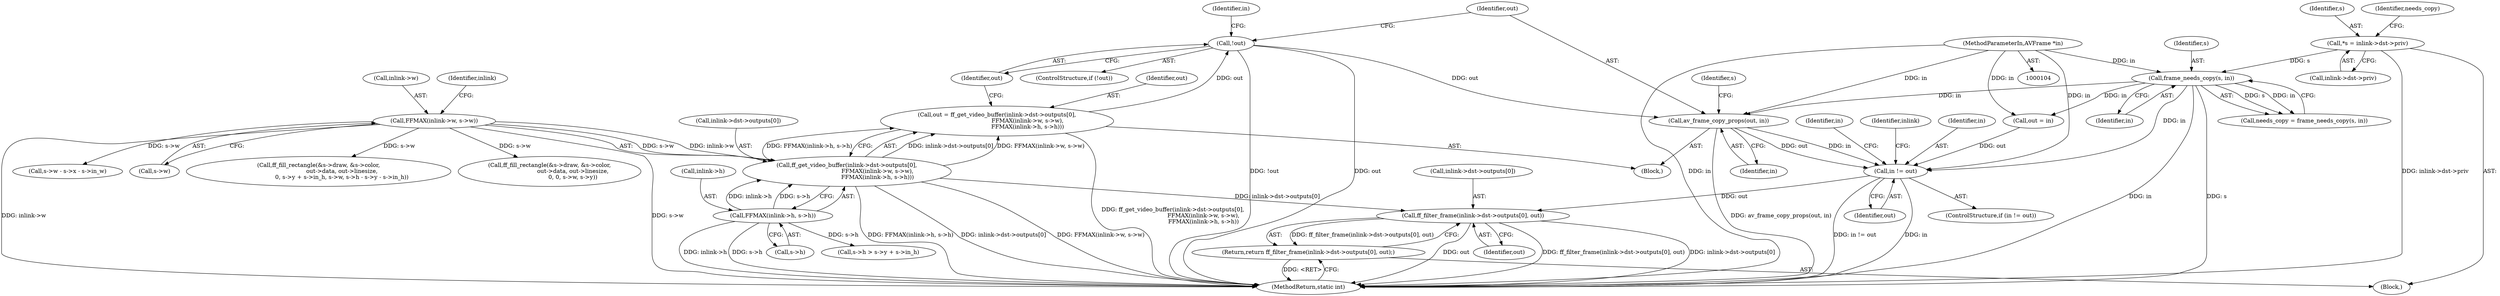 digraph "0_FFmpeg_e43a0a232dbf6d3c161823c2e07c52e76227a1bc_7@API" {
"1000166" [label="(Call,av_frame_copy_props(out, in))"];
"1000157" [label="(Call,!out)"];
"1000132" [label="(Call,out = ff_get_video_buffer(inlink->dst->outputs[0],\n                                  FFMAX(inlink->w, s->w),\n                                  FFMAX(inlink->h, s->h)))"];
"1000134" [label="(Call,ff_get_video_buffer(inlink->dst->outputs[0],\n                                  FFMAX(inlink->w, s->w),\n                                  FFMAX(inlink->h, s->h)))"];
"1000142" [label="(Call,FFMAX(inlink->w, s->w))"];
"1000149" [label="(Call,FFMAX(inlink->h, s->h))"];
"1000120" [label="(Call,frame_needs_copy(s, in))"];
"1000109" [label="(Call,*s = inlink->dst->priv)"];
"1000106" [label="(MethodParameterIn,AVFrame *in)"];
"1000433" [label="(Call,in != out)"];
"1000440" [label="(Call,ff_filter_frame(inlink->dst->outputs[0], out))"];
"1000439" [label="(Return,return ff_filter_frame(inlink->dst->outputs[0], out);)"];
"1000439" [label="(Return,return ff_filter_frame(inlink->dst->outputs[0], out);)"];
"1000438" [label="(Identifier,in)"];
"1000146" [label="(Call,s->w)"];
"1000283" [label="(Call,ff_fill_rectangle(&s->draw, &s->color,\n                          out->data, out->linesize,\n                          0, s->y + s->in_h, s->w, s->h - s->y - s->in_h))"];
"1000172" [label="(Call,out = in)"];
"1000142" [label="(Call,FFMAX(inlink->w, s->w))"];
"1000119" [label="(Identifier,needs_copy)"];
"1000150" [label="(Call,inlink->h)"];
"1000444" [label="(Identifier,inlink)"];
"1000244" [label="(Identifier,s)"];
"1000122" [label="(Identifier,in)"];
"1000247" [label="(Call,ff_fill_rectangle(&s->draw, &s->color,\n                          out->data, out->linesize,\n                          0, 0, s->w, s->y))"];
"1000168" [label="(Identifier,in)"];
"1000434" [label="(Identifier,in)"];
"1000271" [label="(Call,s->h > s->y + s->in_h)"];
"1000162" [label="(Identifier,in)"];
"1000143" [label="(Call,inlink->w)"];
"1000166" [label="(Call,av_frame_copy_props(out, in))"];
"1000134" [label="(Call,ff_get_video_buffer(inlink->dst->outputs[0],\n                                  FFMAX(inlink->w, s->w),\n                                  FFMAX(inlink->h, s->h)))"];
"1000167" [label="(Identifier,out)"];
"1000125" [label="(Block,)"];
"1000132" [label="(Call,out = ff_get_video_buffer(inlink->dst->outputs[0],\n                                  FFMAX(inlink->w, s->w),\n                                  FFMAX(inlink->h, s->h)))"];
"1000111" [label="(Call,inlink->dst->priv)"];
"1000135" [label="(Call,inlink->dst->outputs[0])"];
"1000449" [label="(MethodReturn,static int)"];
"1000157" [label="(Call,!out)"];
"1000433" [label="(Call,in != out)"];
"1000109" [label="(Call,*s = inlink->dst->priv)"];
"1000441" [label="(Call,inlink->dst->outputs[0])"];
"1000158" [label="(Identifier,out)"];
"1000432" [label="(ControlStructure,if (in != out))"];
"1000106" [label="(MethodParameterIn,AVFrame *in)"];
"1000153" [label="(Call,s->h)"];
"1000435" [label="(Identifier,out)"];
"1000120" [label="(Call,frame_needs_copy(s, in))"];
"1000156" [label="(ControlStructure,if (!out))"];
"1000149" [label="(Call,FFMAX(inlink->h, s->h))"];
"1000151" [label="(Identifier,inlink)"];
"1000110" [label="(Identifier,s)"];
"1000107" [label="(Block,)"];
"1000404" [label="(Call,s->w - s->x - s->in_w)"];
"1000133" [label="(Identifier,out)"];
"1000118" [label="(Call,needs_copy = frame_needs_copy(s, in))"];
"1000121" [label="(Identifier,s)"];
"1000448" [label="(Identifier,out)"];
"1000440" [label="(Call,ff_filter_frame(inlink->dst->outputs[0], out))"];
"1000166" -> "1000125"  [label="AST: "];
"1000166" -> "1000168"  [label="CFG: "];
"1000167" -> "1000166"  [label="AST: "];
"1000168" -> "1000166"  [label="AST: "];
"1000244" -> "1000166"  [label="CFG: "];
"1000166" -> "1000449"  [label="DDG: av_frame_copy_props(out, in)"];
"1000157" -> "1000166"  [label="DDG: out"];
"1000120" -> "1000166"  [label="DDG: in"];
"1000106" -> "1000166"  [label="DDG: in"];
"1000166" -> "1000433"  [label="DDG: in"];
"1000166" -> "1000433"  [label="DDG: out"];
"1000157" -> "1000156"  [label="AST: "];
"1000157" -> "1000158"  [label="CFG: "];
"1000158" -> "1000157"  [label="AST: "];
"1000162" -> "1000157"  [label="CFG: "];
"1000167" -> "1000157"  [label="CFG: "];
"1000157" -> "1000449"  [label="DDG: !out"];
"1000157" -> "1000449"  [label="DDG: out"];
"1000132" -> "1000157"  [label="DDG: out"];
"1000132" -> "1000125"  [label="AST: "];
"1000132" -> "1000134"  [label="CFG: "];
"1000133" -> "1000132"  [label="AST: "];
"1000134" -> "1000132"  [label="AST: "];
"1000158" -> "1000132"  [label="CFG: "];
"1000132" -> "1000449"  [label="DDG: ff_get_video_buffer(inlink->dst->outputs[0],\n                                  FFMAX(inlink->w, s->w),\n                                  FFMAX(inlink->h, s->h))"];
"1000134" -> "1000132"  [label="DDG: inlink->dst->outputs[0]"];
"1000134" -> "1000132"  [label="DDG: FFMAX(inlink->w, s->w)"];
"1000134" -> "1000132"  [label="DDG: FFMAX(inlink->h, s->h)"];
"1000134" -> "1000149"  [label="CFG: "];
"1000135" -> "1000134"  [label="AST: "];
"1000142" -> "1000134"  [label="AST: "];
"1000149" -> "1000134"  [label="AST: "];
"1000134" -> "1000449"  [label="DDG: FFMAX(inlink->w, s->w)"];
"1000134" -> "1000449"  [label="DDG: FFMAX(inlink->h, s->h)"];
"1000134" -> "1000449"  [label="DDG: inlink->dst->outputs[0]"];
"1000142" -> "1000134"  [label="DDG: inlink->w"];
"1000142" -> "1000134"  [label="DDG: s->w"];
"1000149" -> "1000134"  [label="DDG: inlink->h"];
"1000149" -> "1000134"  [label="DDG: s->h"];
"1000134" -> "1000440"  [label="DDG: inlink->dst->outputs[0]"];
"1000142" -> "1000146"  [label="CFG: "];
"1000143" -> "1000142"  [label="AST: "];
"1000146" -> "1000142"  [label="AST: "];
"1000151" -> "1000142"  [label="CFG: "];
"1000142" -> "1000449"  [label="DDG: inlink->w"];
"1000142" -> "1000449"  [label="DDG: s->w"];
"1000142" -> "1000247"  [label="DDG: s->w"];
"1000142" -> "1000283"  [label="DDG: s->w"];
"1000142" -> "1000404"  [label="DDG: s->w"];
"1000149" -> "1000153"  [label="CFG: "];
"1000150" -> "1000149"  [label="AST: "];
"1000153" -> "1000149"  [label="AST: "];
"1000149" -> "1000449"  [label="DDG: s->h"];
"1000149" -> "1000449"  [label="DDG: inlink->h"];
"1000149" -> "1000271"  [label="DDG: s->h"];
"1000120" -> "1000118"  [label="AST: "];
"1000120" -> "1000122"  [label="CFG: "];
"1000121" -> "1000120"  [label="AST: "];
"1000122" -> "1000120"  [label="AST: "];
"1000118" -> "1000120"  [label="CFG: "];
"1000120" -> "1000449"  [label="DDG: s"];
"1000120" -> "1000449"  [label="DDG: in"];
"1000120" -> "1000118"  [label="DDG: s"];
"1000120" -> "1000118"  [label="DDG: in"];
"1000109" -> "1000120"  [label="DDG: s"];
"1000106" -> "1000120"  [label="DDG: in"];
"1000120" -> "1000172"  [label="DDG: in"];
"1000120" -> "1000433"  [label="DDG: in"];
"1000109" -> "1000107"  [label="AST: "];
"1000109" -> "1000111"  [label="CFG: "];
"1000110" -> "1000109"  [label="AST: "];
"1000111" -> "1000109"  [label="AST: "];
"1000119" -> "1000109"  [label="CFG: "];
"1000109" -> "1000449"  [label="DDG: inlink->dst->priv"];
"1000106" -> "1000104"  [label="AST: "];
"1000106" -> "1000449"  [label="DDG: in"];
"1000106" -> "1000172"  [label="DDG: in"];
"1000106" -> "1000433"  [label="DDG: in"];
"1000433" -> "1000432"  [label="AST: "];
"1000433" -> "1000435"  [label="CFG: "];
"1000434" -> "1000433"  [label="AST: "];
"1000435" -> "1000433"  [label="AST: "];
"1000438" -> "1000433"  [label="CFG: "];
"1000444" -> "1000433"  [label="CFG: "];
"1000433" -> "1000449"  [label="DDG: in"];
"1000433" -> "1000449"  [label="DDG: in != out"];
"1000172" -> "1000433"  [label="DDG: out"];
"1000433" -> "1000440"  [label="DDG: out"];
"1000440" -> "1000439"  [label="AST: "];
"1000440" -> "1000448"  [label="CFG: "];
"1000441" -> "1000440"  [label="AST: "];
"1000448" -> "1000440"  [label="AST: "];
"1000439" -> "1000440"  [label="CFG: "];
"1000440" -> "1000449"  [label="DDG: out"];
"1000440" -> "1000449"  [label="DDG: ff_filter_frame(inlink->dst->outputs[0], out)"];
"1000440" -> "1000449"  [label="DDG: inlink->dst->outputs[0]"];
"1000440" -> "1000439"  [label="DDG: ff_filter_frame(inlink->dst->outputs[0], out)"];
"1000439" -> "1000107"  [label="AST: "];
"1000449" -> "1000439"  [label="CFG: "];
"1000439" -> "1000449"  [label="DDG: <RET>"];
}
